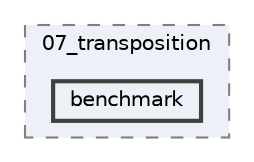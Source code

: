 digraph "/home/runner/work/machine-learning-compilers/machine-learning-compilers/src/submissions/03_neon/07_transposition/benchmark"
{
 // LATEX_PDF_SIZE
  bgcolor="transparent";
  edge [fontname=Helvetica,fontsize=10,labelfontname=Helvetica,labelfontsize=10];
  node [fontname=Helvetica,fontsize=10,shape=box,height=0.2,width=0.4];
  compound=true
  subgraph clusterdir_f92c61175547b9411dbb5558edf13cfd {
    graph [ bgcolor="#edf0f7", pencolor="grey50", label="07_transposition", fontname=Helvetica,fontsize=10 style="filled,dashed", URL="dir_f92c61175547b9411dbb5558edf13cfd.html",tooltip=""]
  dir_cf82bd28aeb972a448f9388643e725ba [label="benchmark", fillcolor="#edf0f7", color="grey25", style="filled,bold", URL="dir_cf82bd28aeb972a448f9388643e725ba.html",tooltip=""];
  }
}
